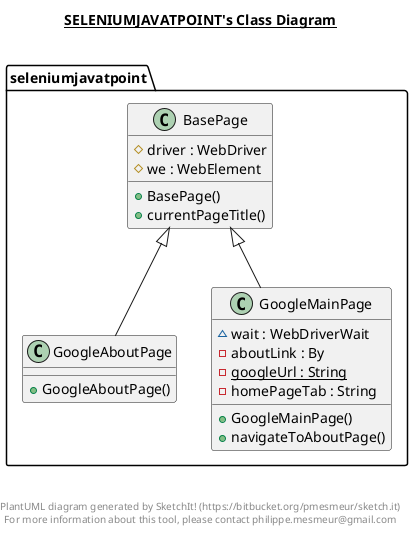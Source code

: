 @startuml

title __SELENIUMJAVATPOINT's Class Diagram__\n

  namespace seleniumjavatpoint {
    class seleniumjavatpoint.BasePage {
        # driver : WebDriver
        # we : WebElement
        + BasePage()
        + currentPageTitle()
    }
  }
  

  namespace seleniumjavatpoint {
    class seleniumjavatpoint.GoogleAboutPage {
        + GoogleAboutPage()
    }
  }
  

  namespace seleniumjavatpoint {
    class seleniumjavatpoint.GoogleMainPage {
        ~ wait : WebDriverWait
        - aboutLink : By
        {static} - googleUrl : String
        - homePageTab : String
        + GoogleMainPage()
        + navigateToAboutPage()
    }
  }
  

  seleniumjavatpoint.GoogleAboutPage -up-|> seleniumjavatpoint.BasePage
  seleniumjavatpoint.GoogleMainPage -up-|> seleniumjavatpoint.BasePage


right footer


PlantUML diagram generated by SketchIt! (https://bitbucket.org/pmesmeur/sketch.it)
For more information about this tool, please contact philippe.mesmeur@gmail.com
endfooter

@enduml
